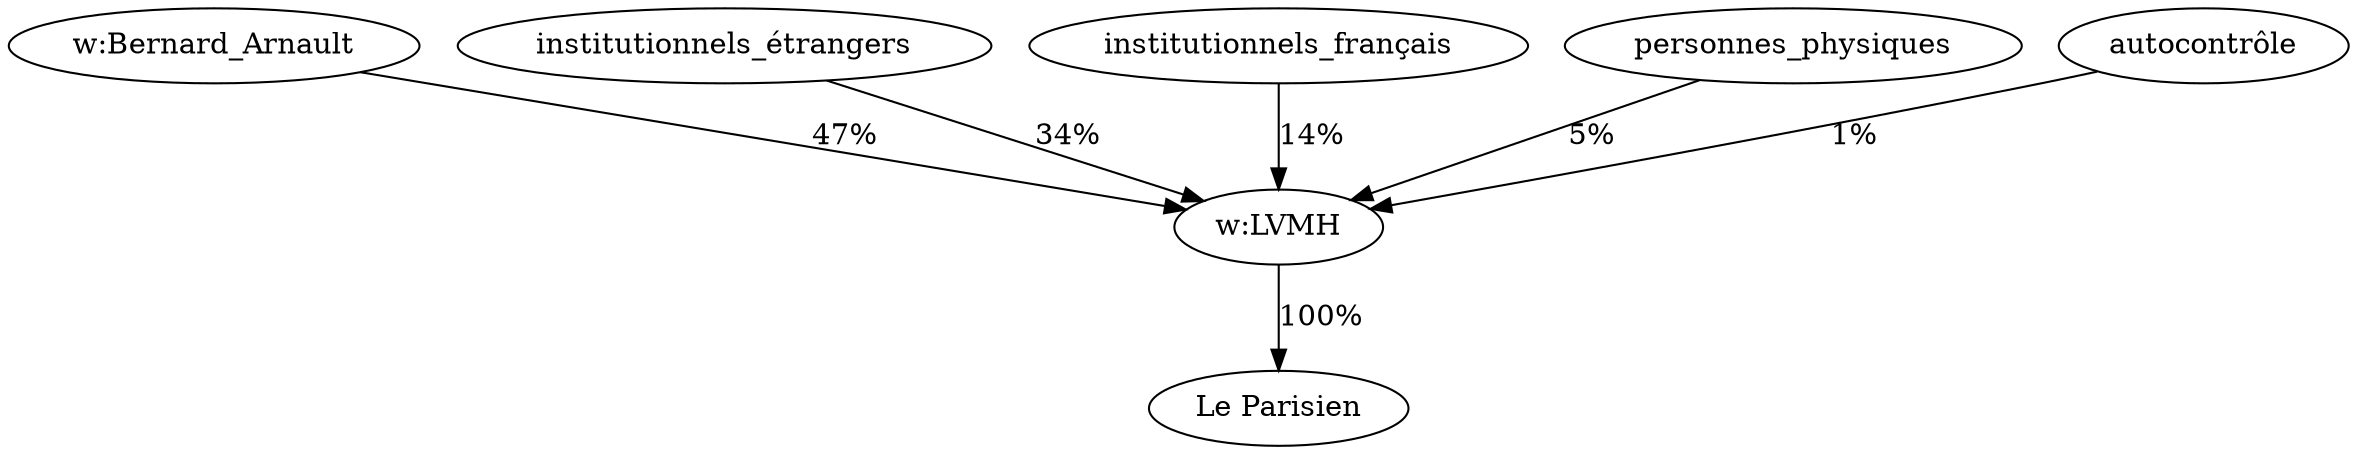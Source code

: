digraph G {
  "w:LVMH" -> "Le Parisien" [label="100%"];
  "w:Bernard_Arnault" -> "w:LVMH" [label="47%"];
  "institutionnels_étrangers" -> "w:LVMH" [label="34%"];
  "institutionnels_français" -> "w:LVMH" [label="14%"];
  "personnes_physiques" -> "w:LVMH" [label="5%"];
  "autocontrôle" -> "w:LVMH" [label="1%"];
}